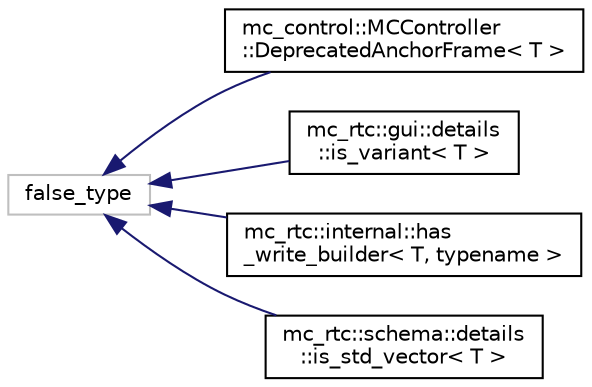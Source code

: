 digraph "Graphical Class Hierarchy"
{
 // INTERACTIVE_SVG=YES
 // LATEX_PDF_SIZE
  edge [fontname="Helvetica",fontsize="10",labelfontname="Helvetica",labelfontsize="10"];
  node [fontname="Helvetica",fontsize="10",shape=record];
  rankdir="LR";
  Node353 [label="false_type",height=0.2,width=0.4,color="grey75", fillcolor="white", style="filled",tooltip=" "];
  Node353 -> Node0 [dir="back",color="midnightblue",fontsize="10",style="solid",fontname="Helvetica"];
  Node0 [label="mc_control::MCController\l::DeprecatedAnchorFrame\< T \>",height=0.2,width=0.4,color="black", fillcolor="white", style="filled",URL="$structmc__control_1_1MCController_1_1DeprecatedAnchorFrame.html",tooltip=" "];
  Node353 -> Node355 [dir="back",color="midnightblue",fontsize="10",style="solid",fontname="Helvetica"];
  Node355 [label="mc_rtc::gui::details\l::is_variant\< T \>",height=0.2,width=0.4,color="black", fillcolor="white", style="filled",URL="$structmc__rtc_1_1gui_1_1details_1_1is__variant.html",tooltip=" "];
  Node353 -> Node356 [dir="back",color="midnightblue",fontsize="10",style="solid",fontname="Helvetica"];
  Node356 [label="mc_rtc::internal::has\l_write_builder\< T, typename \>",height=0.2,width=0.4,color="black", fillcolor="white", style="filled",URL="$structmc__rtc_1_1internal_1_1has__write__builder.html",tooltip=" "];
  Node353 -> Node357 [dir="back",color="midnightblue",fontsize="10",style="solid",fontname="Helvetica"];
  Node357 [label="mc_rtc::schema::details\l::is_std_vector\< T \>",height=0.2,width=0.4,color="black", fillcolor="white", style="filled",URL="$structmc__rtc_1_1schema_1_1details_1_1is__std__vector.html",tooltip=" "];
}
